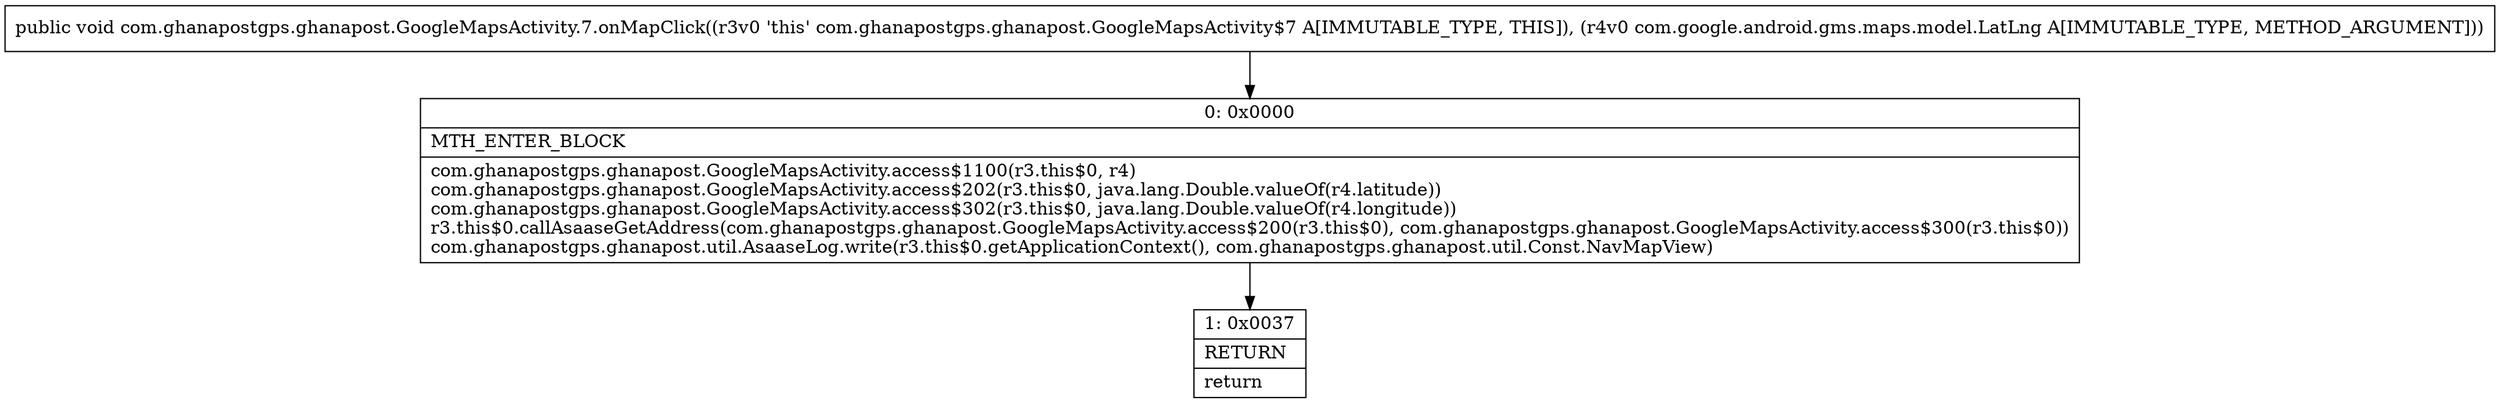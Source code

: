digraph "CFG forcom.ghanapostgps.ghanapost.GoogleMapsActivity.7.onMapClick(Lcom\/google\/android\/gms\/maps\/model\/LatLng;)V" {
Node_0 [shape=record,label="{0\:\ 0x0000|MTH_ENTER_BLOCK\l|com.ghanapostgps.ghanapost.GoogleMapsActivity.access$1100(r3.this$0, r4)\lcom.ghanapostgps.ghanapost.GoogleMapsActivity.access$202(r3.this$0, java.lang.Double.valueOf(r4.latitude))\lcom.ghanapostgps.ghanapost.GoogleMapsActivity.access$302(r3.this$0, java.lang.Double.valueOf(r4.longitude))\lr3.this$0.callAsaaseGetAddress(com.ghanapostgps.ghanapost.GoogleMapsActivity.access$200(r3.this$0), com.ghanapostgps.ghanapost.GoogleMapsActivity.access$300(r3.this$0))\lcom.ghanapostgps.ghanapost.util.AsaaseLog.write(r3.this$0.getApplicationContext(), com.ghanapostgps.ghanapost.util.Const.NavMapView)\l}"];
Node_1 [shape=record,label="{1\:\ 0x0037|RETURN\l|return\l}"];
MethodNode[shape=record,label="{public void com.ghanapostgps.ghanapost.GoogleMapsActivity.7.onMapClick((r3v0 'this' com.ghanapostgps.ghanapost.GoogleMapsActivity$7 A[IMMUTABLE_TYPE, THIS]), (r4v0 com.google.android.gms.maps.model.LatLng A[IMMUTABLE_TYPE, METHOD_ARGUMENT])) }"];
MethodNode -> Node_0;
Node_0 -> Node_1;
}

